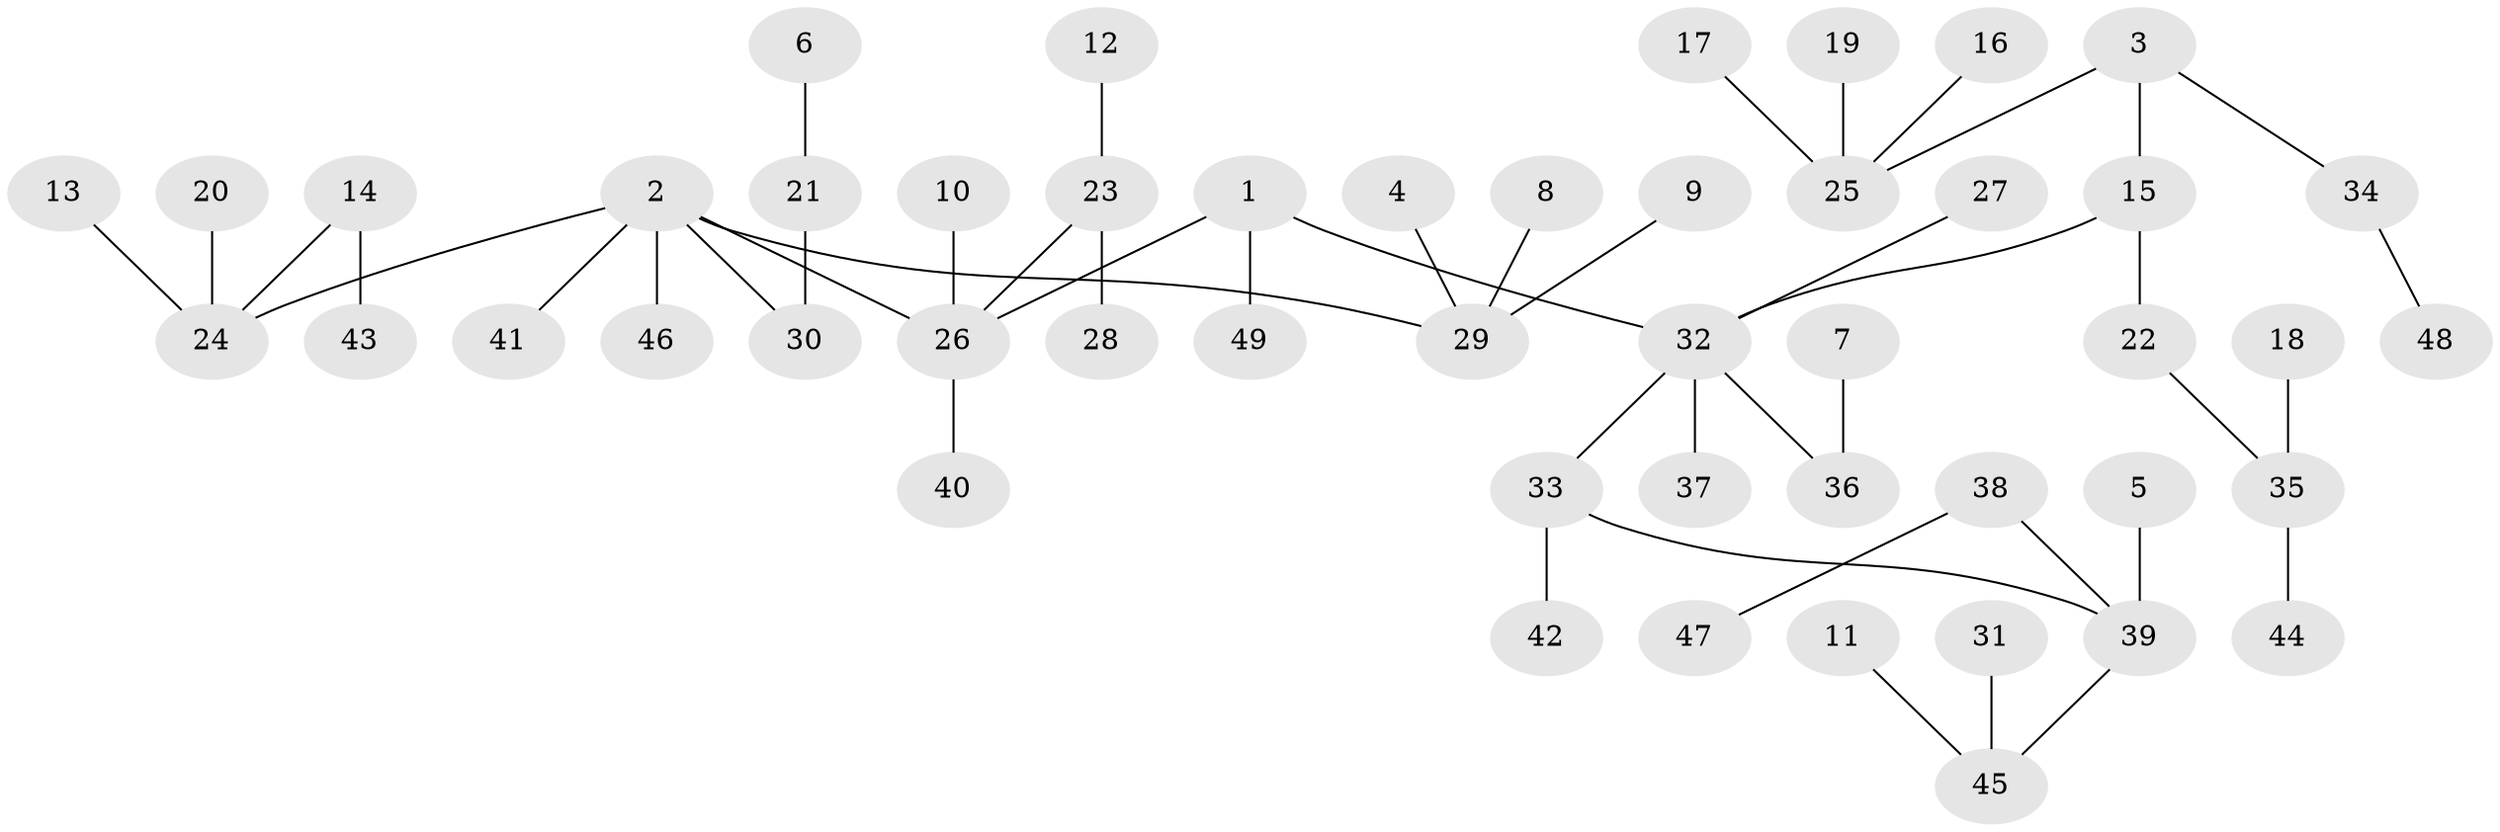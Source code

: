 // original degree distribution, {5: 0.041237113402061855, 3: 0.14432989690721648, 2: 0.20618556701030927, 6: 0.020618556701030927, 7: 0.010309278350515464, 4: 0.05154639175257732, 1: 0.5257731958762887}
// Generated by graph-tools (version 1.1) at 2025/26/03/09/25 03:26:27]
// undirected, 49 vertices, 48 edges
graph export_dot {
graph [start="1"]
  node [color=gray90,style=filled];
  1;
  2;
  3;
  4;
  5;
  6;
  7;
  8;
  9;
  10;
  11;
  12;
  13;
  14;
  15;
  16;
  17;
  18;
  19;
  20;
  21;
  22;
  23;
  24;
  25;
  26;
  27;
  28;
  29;
  30;
  31;
  32;
  33;
  34;
  35;
  36;
  37;
  38;
  39;
  40;
  41;
  42;
  43;
  44;
  45;
  46;
  47;
  48;
  49;
  1 -- 26 [weight=1.0];
  1 -- 32 [weight=1.0];
  1 -- 49 [weight=1.0];
  2 -- 24 [weight=1.0];
  2 -- 26 [weight=1.0];
  2 -- 29 [weight=1.0];
  2 -- 30 [weight=1.0];
  2 -- 41 [weight=1.0];
  2 -- 46 [weight=1.0];
  3 -- 15 [weight=1.0];
  3 -- 25 [weight=1.0];
  3 -- 34 [weight=1.0];
  4 -- 29 [weight=1.0];
  5 -- 39 [weight=1.0];
  6 -- 21 [weight=1.0];
  7 -- 36 [weight=1.0];
  8 -- 29 [weight=1.0];
  9 -- 29 [weight=1.0];
  10 -- 26 [weight=1.0];
  11 -- 45 [weight=1.0];
  12 -- 23 [weight=1.0];
  13 -- 24 [weight=1.0];
  14 -- 24 [weight=1.0];
  14 -- 43 [weight=1.0];
  15 -- 22 [weight=1.0];
  15 -- 32 [weight=1.0];
  16 -- 25 [weight=1.0];
  17 -- 25 [weight=1.0];
  18 -- 35 [weight=1.0];
  19 -- 25 [weight=1.0];
  20 -- 24 [weight=1.0];
  21 -- 30 [weight=1.0];
  22 -- 35 [weight=1.0];
  23 -- 26 [weight=1.0];
  23 -- 28 [weight=1.0];
  26 -- 40 [weight=1.0];
  27 -- 32 [weight=1.0];
  31 -- 45 [weight=1.0];
  32 -- 33 [weight=1.0];
  32 -- 36 [weight=1.0];
  32 -- 37 [weight=1.0];
  33 -- 39 [weight=1.0];
  33 -- 42 [weight=1.0];
  34 -- 48 [weight=1.0];
  35 -- 44 [weight=1.0];
  38 -- 39 [weight=1.0];
  38 -- 47 [weight=1.0];
  39 -- 45 [weight=1.0];
}

